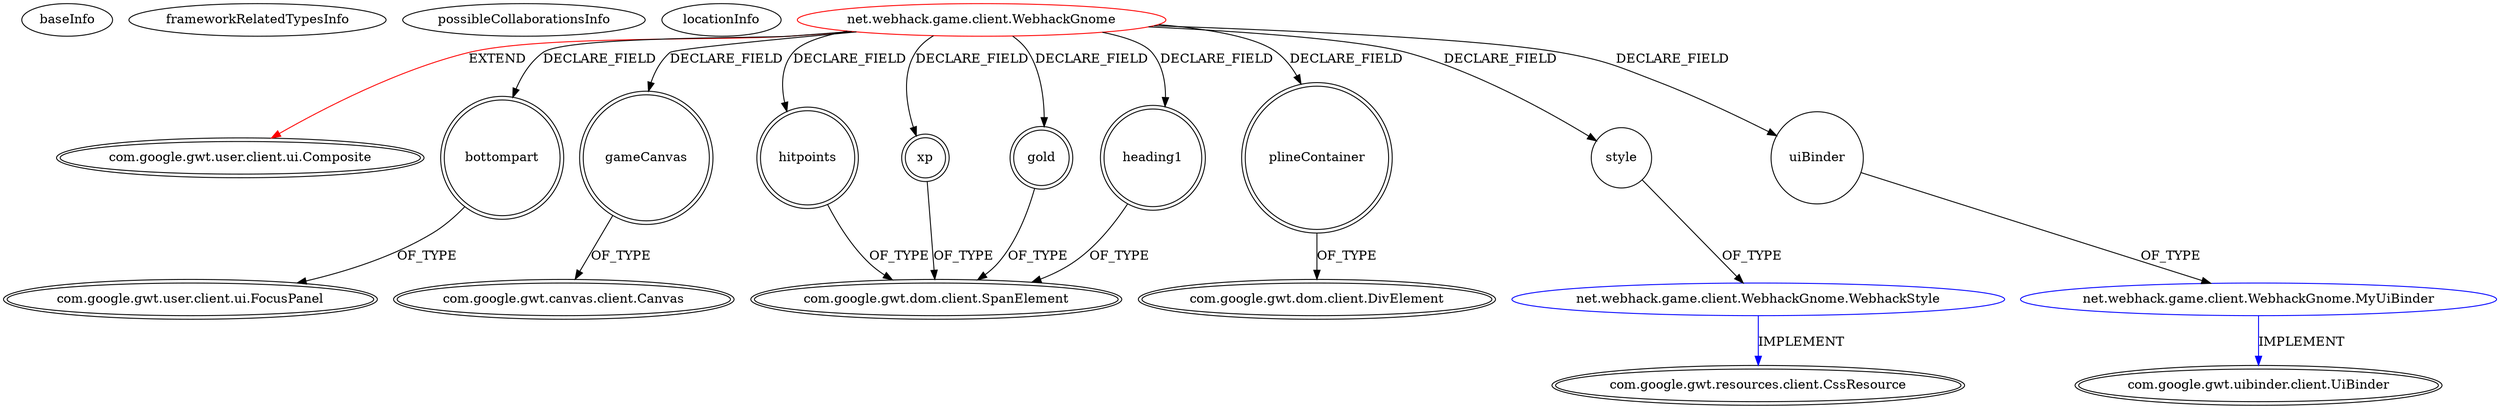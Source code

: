 digraph {
baseInfo[graphId=3334,category="extension_graph",isAnonymous=false,possibleRelation=true]
frameworkRelatedTypesInfo[0="com.google.gwt.user.client.ui.Composite"]
possibleCollaborationsInfo[0="3334~FIELD_DECLARATION-~com.google.gwt.user.client.ui.Composite ~com.google.gwt.uibinder.client.UiBinder ~false~false",1="3334~FIELD_DECLARATION-~com.google.gwt.user.client.ui.Composite ~com.google.gwt.resources.client.CssResource ~false~false"]
locationInfo[projectName="kaladron-Webhack",filePath="/kaladron-Webhack/Webhack-master/src/net/webhack/game/client/WebhackGnome.java",contextSignature="WebhackGnome",graphId="3334"]
0[label="net.webhack.game.client.WebhackGnome",vertexType="ROOT_CLIENT_CLASS_DECLARATION",isFrameworkType=false,color=red]
1[label="com.google.gwt.user.client.ui.Composite",vertexType="FRAMEWORK_CLASS_TYPE",isFrameworkType=true,peripheries=2]
2[label="bottompart",vertexType="FIELD_DECLARATION",isFrameworkType=true,peripheries=2,shape=circle]
3[label="com.google.gwt.user.client.ui.FocusPanel",vertexType="FRAMEWORK_CLASS_TYPE",isFrameworkType=true,peripheries=2]
4[label="gameCanvas",vertexType="FIELD_DECLARATION",isFrameworkType=true,peripheries=2,shape=circle]
5[label="com.google.gwt.canvas.client.Canvas",vertexType="FRAMEWORK_CLASS_TYPE",isFrameworkType=true,peripheries=2]
6[label="gold",vertexType="FIELD_DECLARATION",isFrameworkType=true,peripheries=2,shape=circle]
7[label="com.google.gwt.dom.client.SpanElement",vertexType="FRAMEWORK_CLASS_TYPE",isFrameworkType=true,peripheries=2]
8[label="heading1",vertexType="FIELD_DECLARATION",isFrameworkType=true,peripheries=2,shape=circle]
10[label="hitpoints",vertexType="FIELD_DECLARATION",isFrameworkType=true,peripheries=2,shape=circle]
12[label="plineContainer",vertexType="FIELD_DECLARATION",isFrameworkType=true,peripheries=2,shape=circle]
13[label="com.google.gwt.dom.client.DivElement",vertexType="FRAMEWORK_CLASS_TYPE",isFrameworkType=true,peripheries=2]
14[label="style",vertexType="FIELD_DECLARATION",isFrameworkType=false,shape=circle]
15[label="net.webhack.game.client.WebhackGnome.WebhackStyle",vertexType="REFERENCE_CLIENT_CLASS_DECLARATION",isFrameworkType=false,color=blue]
16[label="com.google.gwt.resources.client.CssResource",vertexType="FRAMEWORK_INTERFACE_TYPE",isFrameworkType=true,peripheries=2]
17[label="uiBinder",vertexType="FIELD_DECLARATION",isFrameworkType=false,shape=circle]
18[label="net.webhack.game.client.WebhackGnome.MyUiBinder",vertexType="REFERENCE_CLIENT_CLASS_DECLARATION",isFrameworkType=false,color=blue]
19[label="com.google.gwt.uibinder.client.UiBinder",vertexType="FRAMEWORK_INTERFACE_TYPE",isFrameworkType=true,peripheries=2]
20[label="xp",vertexType="FIELD_DECLARATION",isFrameworkType=true,peripheries=2,shape=circle]
0->1[label="EXTEND",color=red]
0->2[label="DECLARE_FIELD"]
2->3[label="OF_TYPE"]
0->4[label="DECLARE_FIELD"]
4->5[label="OF_TYPE"]
0->6[label="DECLARE_FIELD"]
6->7[label="OF_TYPE"]
0->8[label="DECLARE_FIELD"]
8->7[label="OF_TYPE"]
0->10[label="DECLARE_FIELD"]
10->7[label="OF_TYPE"]
0->12[label="DECLARE_FIELD"]
12->13[label="OF_TYPE"]
0->14[label="DECLARE_FIELD"]
15->16[label="IMPLEMENT",color=blue]
14->15[label="OF_TYPE"]
0->17[label="DECLARE_FIELD"]
18->19[label="IMPLEMENT",color=blue]
17->18[label="OF_TYPE"]
0->20[label="DECLARE_FIELD"]
20->7[label="OF_TYPE"]
}
